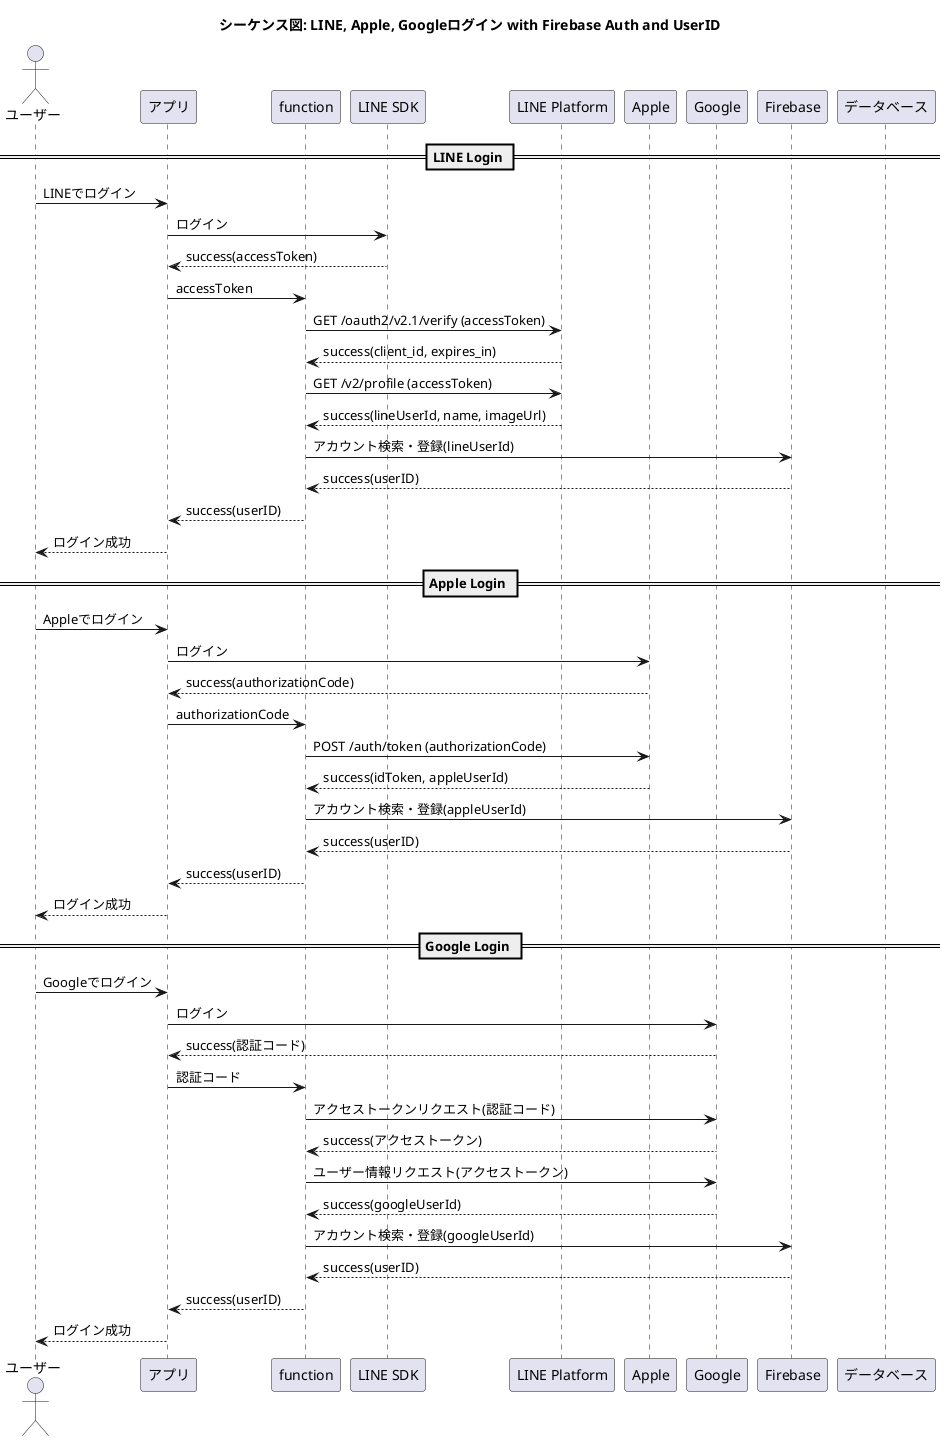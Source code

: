 @startuml name
title シーケンス図: LINE, Apple, Googleログイン with Firebase Auth and UserID

actor ユーザー
participant アプリ
participant function
participant "LINE SDK" as LINE_SDK
participant "LINE Platform" as LINE_Platform
participant "Apple" as Apple
participant "Google" as Google
participant Firebase
participant データベース

== LINE Login ==
ユーザー -> アプリ: LINEでログイン
アプリ -> LINE_SDK: ログイン
LINE_SDK --> アプリ: success(accessToken)
アプリ -> function: accessToken
function -> LINE_Platform: GET /oauth2/v2.1/verify (accessToken)
LINE_Platform --> function: success(client_id, expires_in)
function -> LINE_Platform: GET /v2/profile (accessToken)
LINE_Platform --> function: success(lineUserId, name, imageUrl)
function -> Firebase: アカウント検索・登録(lineUserId)
Firebase --> function: success(userID)
function --> アプリ: success(userID)
アプリ --> ユーザー: ログイン成功

== Apple Login ==
ユーザー -> アプリ: Appleでログイン
アプリ -> Apple: ログイン
Apple --> アプリ: success(authorizationCode)
アプリ -> function: authorizationCode
function -> Apple: POST /auth/token (authorizationCode)
Apple --> function: success(idToken, appleUserId)
function -> Firebase: アカウント検索・登録(appleUserId)
Firebase --> function: success(userID)
function --> アプリ: success(userID)
アプリ --> ユーザー: ログイン成功

== Google Login ==
ユーザー -> アプリ: Googleでログイン
アプリ -> Google: ログイン
Google --> アプリ: success(認証コード)
アプリ -> function: 認証コード
function -> Google: アクセストークンリクエスト(認証コード)
Google --> function: success(アクセストークン)
function -> Google: ユーザー情報リクエスト(アクセストークン)
Google --> function: success(googleUserId)
function -> Firebase: アカウント検索・登録(googleUserId)
Firebase --> function: success(userID)
function --> アプリ: success(userID)
アプリ --> ユーザー: ログイン成功
@enduml